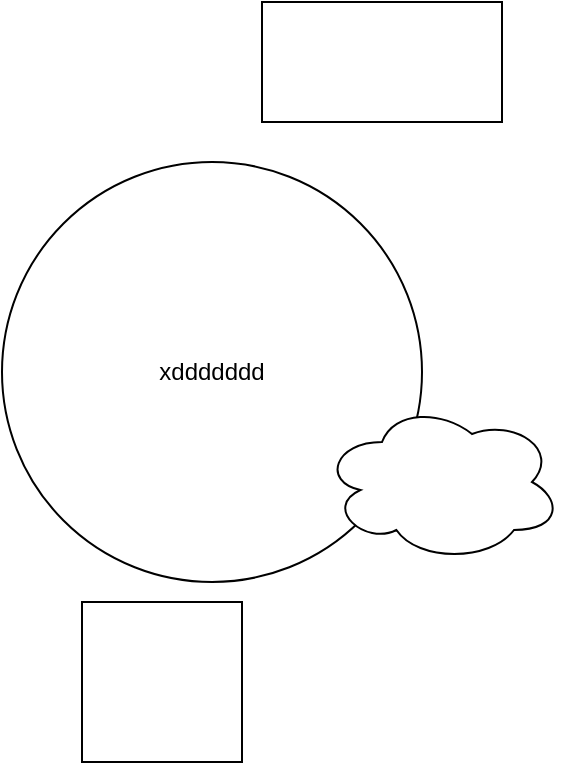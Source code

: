 <mxfile version="13.9.2" type="gitlab">
  <diagram id="ipGFSyqn6LOPKyfGhSGO" name="Page-1">
    <mxGraphModel dx="782" dy="469" grid="1" gridSize="10" guides="1" tooltips="1" connect="1" arrows="1" fold="1" page="1" pageScale="1" pageWidth="827" pageHeight="1169" math="0" shadow="0">
      <root>
        <mxCell id="0" />
        <mxCell id="1" parent="0" />
        <mxCell id="RjbwH6w95x2qjpFZs5uD-1" value="xddddddd" style="ellipse;whiteSpace=wrap;html=1;aspect=fixed;" vertex="1" parent="1">
          <mxGeometry x="360" y="120" width="210" height="210" as="geometry" />
        </mxCell>
        <mxCell id="zafXCS5O1Bqy-LI3ZN6o-2" value="" style="whiteSpace=wrap;html=1;aspect=fixed;" vertex="1" parent="1">
          <mxGeometry x="400" y="340" width="80" height="80" as="geometry" />
        </mxCell>
        <mxCell id="VTl3B-END8V468Y0pN28-2" value="" style="rounded=0;whiteSpace=wrap;html=1;" vertex="1" parent="1">
          <mxGeometry x="490" y="40" width="120" height="60" as="geometry" />
        </mxCell>
        <mxCell id="zafXCS5O1Bqy-LI3ZN6o-3" value="" style="ellipse;shape=cloud;whiteSpace=wrap;html=1;" vertex="1" parent="1">
          <mxGeometry x="520" y="240" width="120" height="80" as="geometry" />
        </mxCell>
      </root>
    </mxGraphModel>
  </diagram>
</mxfile>
